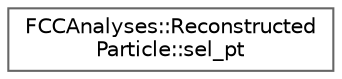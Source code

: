 digraph "Graphical Class Hierarchy"
{
 // LATEX_PDF_SIZE
  bgcolor="transparent";
  edge [fontname=Helvetica,fontsize=10,labelfontname=Helvetica,labelfontsize=10];
  node [fontname=Helvetica,fontsize=10,shape=box,height=0.2,width=0.4];
  rankdir="LR";
  Node0 [id="Node000000",label="FCCAnalyses::Reconstructed\lParticle::sel_pt",height=0.2,width=0.4,color="grey40", fillcolor="white", style="filled",URL="$struct_f_c_c_analyses_1_1_reconstructed_particle_1_1sel__pt.html",tooltip="select ReconstructedParticles with transverse momentum greater than a minimum value [GeV]"];
}
